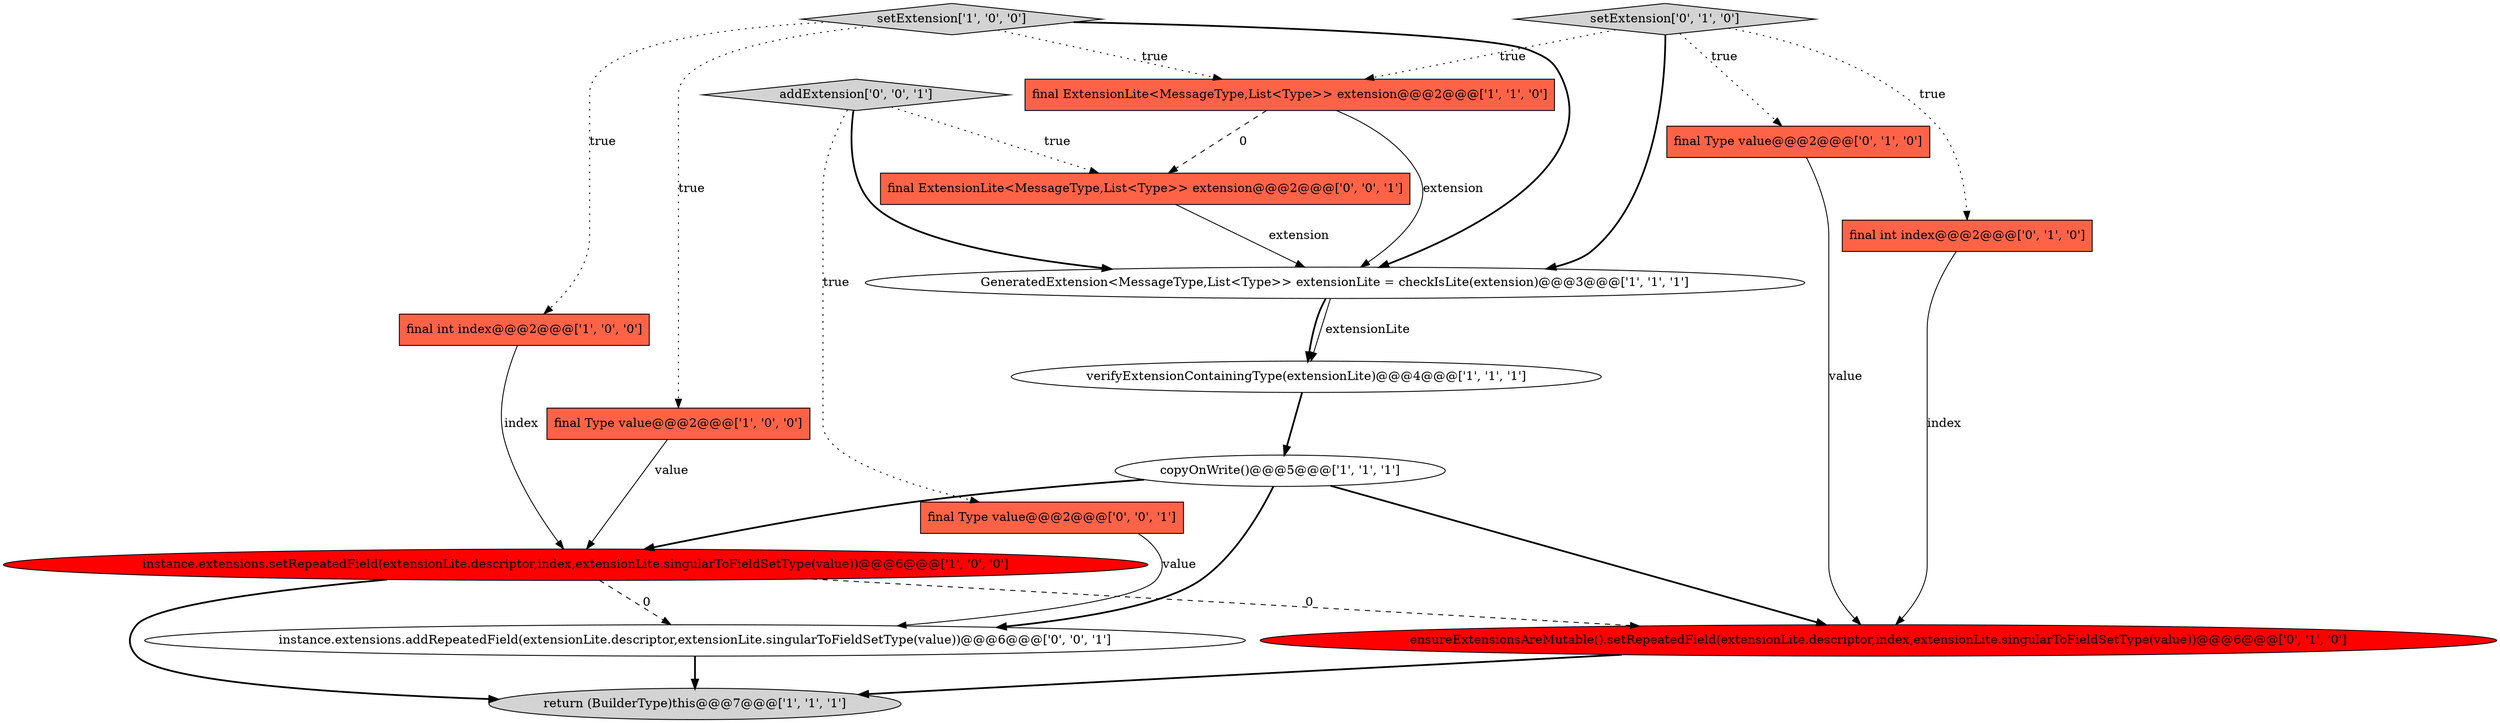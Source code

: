 digraph {
2 [style = filled, label = "final ExtensionLite<MessageType,List<Type>> extension@@@2@@@['1', '1', '0']", fillcolor = tomato, shape = box image = "AAA0AAABBB1BBB"];
5 [style = filled, label = "instance.extensions.setRepeatedField(extensionLite.descriptor,index,extensionLite.singularToFieldSetType(value))@@@6@@@['1', '0', '0']", fillcolor = red, shape = ellipse image = "AAA1AAABBB1BBB"];
13 [style = filled, label = "final Type value@@@2@@@['0', '0', '1']", fillcolor = tomato, shape = box image = "AAA0AAABBB3BBB"];
8 [style = filled, label = "setExtension['1', '0', '0']", fillcolor = lightgray, shape = diamond image = "AAA0AAABBB1BBB"];
3 [style = filled, label = "copyOnWrite()@@@5@@@['1', '1', '1']", fillcolor = white, shape = ellipse image = "AAA0AAABBB1BBB"];
14 [style = filled, label = "final ExtensionLite<MessageType,List<Type>> extension@@@2@@@['0', '0', '1']", fillcolor = tomato, shape = box image = "AAA0AAABBB3BBB"];
0 [style = filled, label = "final int index@@@2@@@['1', '0', '0']", fillcolor = tomato, shape = box image = "AAA0AAABBB1BBB"];
6 [style = filled, label = "verifyExtensionContainingType(extensionLite)@@@4@@@['1', '1', '1']", fillcolor = white, shape = ellipse image = "AAA0AAABBB1BBB"];
16 [style = filled, label = "instance.extensions.addRepeatedField(extensionLite.descriptor,extensionLite.singularToFieldSetType(value))@@@6@@@['0', '0', '1']", fillcolor = white, shape = ellipse image = "AAA0AAABBB3BBB"];
15 [style = filled, label = "addExtension['0', '0', '1']", fillcolor = lightgray, shape = diamond image = "AAA0AAABBB3BBB"];
7 [style = filled, label = "return (BuilderType)this@@@7@@@['1', '1', '1']", fillcolor = lightgray, shape = ellipse image = "AAA0AAABBB1BBB"];
9 [style = filled, label = "setExtension['0', '1', '0']", fillcolor = lightgray, shape = diamond image = "AAA0AAABBB2BBB"];
12 [style = filled, label = "final Type value@@@2@@@['0', '1', '0']", fillcolor = tomato, shape = box image = "AAA0AAABBB2BBB"];
11 [style = filled, label = "final int index@@@2@@@['0', '1', '0']", fillcolor = tomato, shape = box image = "AAA0AAABBB2BBB"];
1 [style = filled, label = "final Type value@@@2@@@['1', '0', '0']", fillcolor = tomato, shape = box image = "AAA0AAABBB1BBB"];
10 [style = filled, label = "ensureExtensionsAreMutable().setRepeatedField(extensionLite.descriptor,index,extensionLite.singularToFieldSetType(value))@@@6@@@['0', '1', '0']", fillcolor = red, shape = ellipse image = "AAA1AAABBB2BBB"];
4 [style = filled, label = "GeneratedExtension<MessageType,List<Type>> extensionLite = checkIsLite(extension)@@@3@@@['1', '1', '1']", fillcolor = white, shape = ellipse image = "AAA0AAABBB1BBB"];
6->3 [style = bold, label=""];
9->12 [style = dotted, label="true"];
4->6 [style = bold, label=""];
8->2 [style = dotted, label="true"];
9->4 [style = bold, label=""];
9->11 [style = dotted, label="true"];
2->4 [style = solid, label="extension"];
16->7 [style = bold, label=""];
3->16 [style = bold, label=""];
15->14 [style = dotted, label="true"];
13->16 [style = solid, label="value"];
10->7 [style = bold, label=""];
11->10 [style = solid, label="index"];
4->6 [style = solid, label="extensionLite"];
15->13 [style = dotted, label="true"];
5->16 [style = dashed, label="0"];
8->1 [style = dotted, label="true"];
3->10 [style = bold, label=""];
3->5 [style = bold, label=""];
1->5 [style = solid, label="value"];
2->14 [style = dashed, label="0"];
0->5 [style = solid, label="index"];
12->10 [style = solid, label="value"];
14->4 [style = solid, label="extension"];
5->10 [style = dashed, label="0"];
9->2 [style = dotted, label="true"];
15->4 [style = bold, label=""];
5->7 [style = bold, label=""];
8->0 [style = dotted, label="true"];
8->4 [style = bold, label=""];
}
